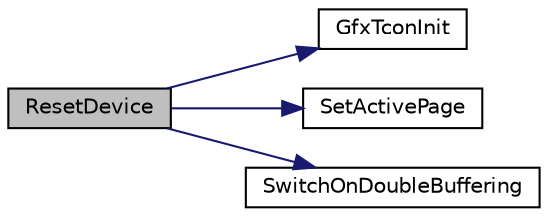digraph "ResetDevice"
{
  edge [fontname="Helvetica",fontsize="10",labelfontname="Helvetica",labelfontsize="10"];
  node [fontname="Helvetica",fontsize="10",shape=record];
  rankdir="LR";
  Node1 [label="ResetDevice",height=0.2,width=0.4,color="black", fillcolor="grey75", style="filled", fontcolor="black"];
  Node1 -> Node2 [color="midnightblue",fontsize="10",style="solid"];
  Node2 [label="GfxTconInit",height=0.2,width=0.4,color="black", fillcolor="white", style="filled",URL="$_t_c_o_n___h_x8238_8c.html#a55594178ce3956440d903de8c2c7d519"];
  Node1 -> Node3 [color="midnightblue",fontsize="10",style="solid"];
  Node3 [label="SetActivePage",height=0.2,width=0.4,color="black", fillcolor="white", style="filled",URL="$mchp_gfx_l_c_c_8c.html#a9f5d38445eabc479104a965d95d8138e"];
  Node1 -> Node4 [color="midnightblue",fontsize="10",style="solid"];
  Node4 [label="SwitchOnDoubleBuffering",height=0.2,width=0.4,color="black", fillcolor="white", style="filled",URL="$mchp_gfx_l_c_c_8c.html#aa71c77c63ca0d089c6319ffb085a5c96"];
}
